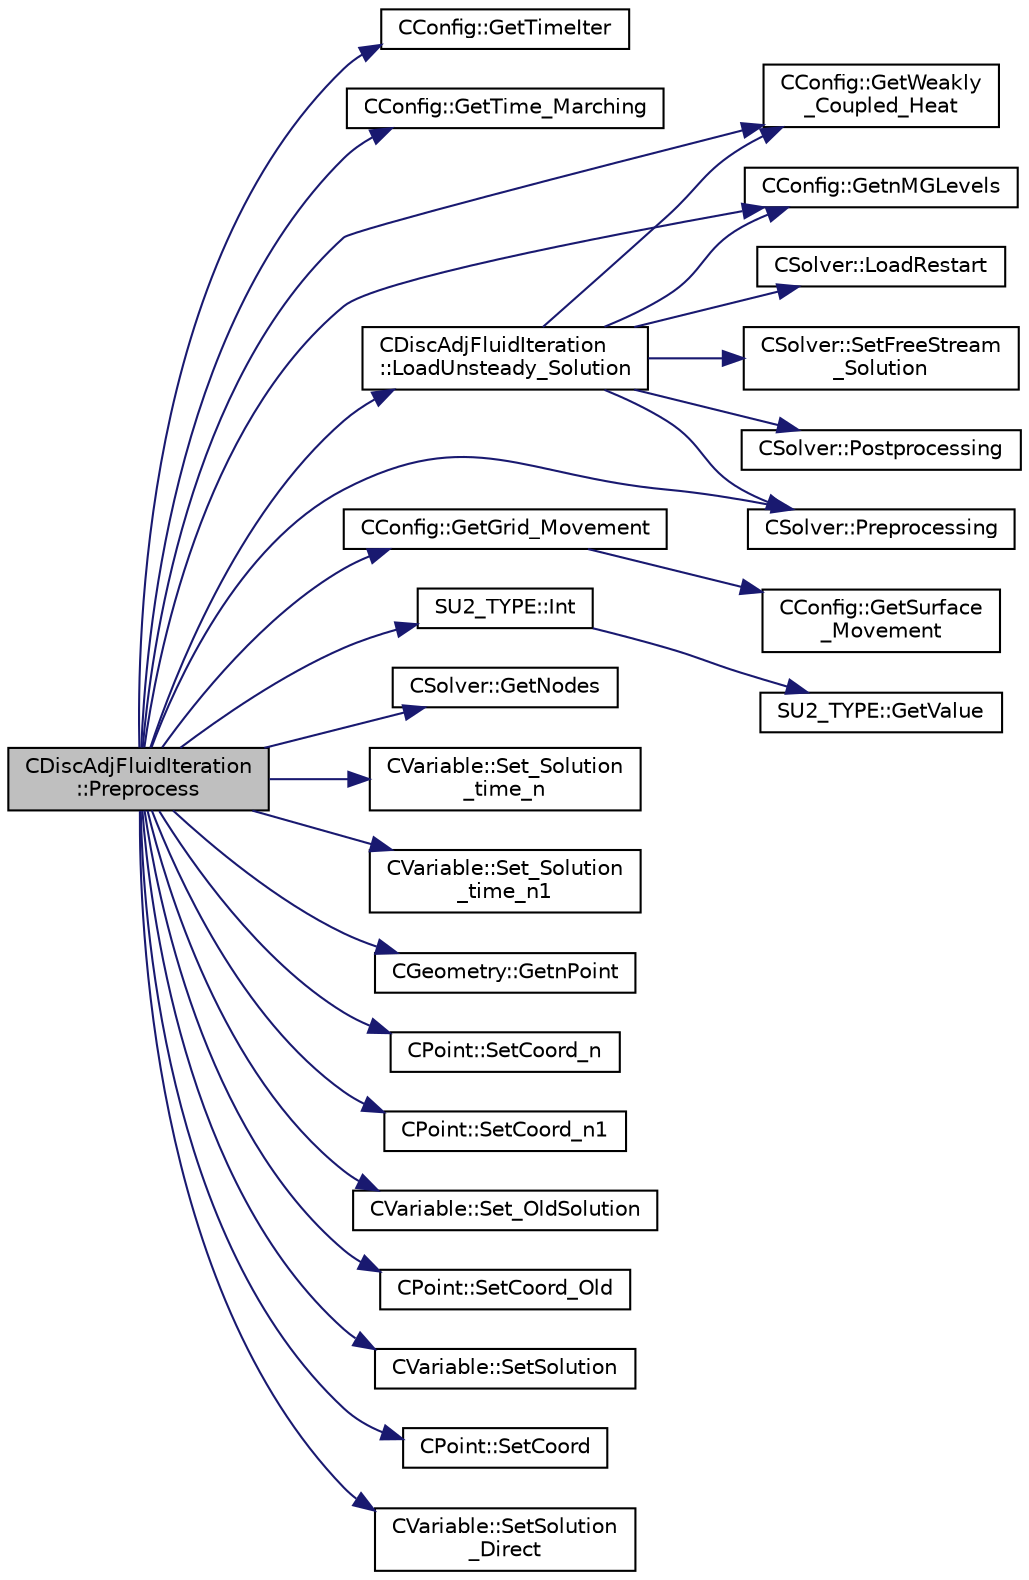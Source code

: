 digraph "CDiscAdjFluidIteration::Preprocess"
{
  edge [fontname="Helvetica",fontsize="10",labelfontname="Helvetica",labelfontsize="10"];
  node [fontname="Helvetica",fontsize="10",shape=record];
  rankdir="LR";
  Node93 [label="CDiscAdjFluidIteration\l::Preprocess",height=0.2,width=0.4,color="black", fillcolor="grey75", style="filled", fontcolor="black"];
  Node93 -> Node94 [color="midnightblue",fontsize="10",style="solid",fontname="Helvetica"];
  Node94 [label="CConfig::GetTimeIter",height=0.2,width=0.4,color="black", fillcolor="white", style="filled",URL="$class_c_config.html#aa659f28a1d71b0924944a9fb248e3d6e",tooltip="Get the current time iteration number. "];
  Node93 -> Node95 [color="midnightblue",fontsize="10",style="solid",fontname="Helvetica"];
  Node95 [label="CConfig::GetTime_Marching",height=0.2,width=0.4,color="black", fillcolor="white", style="filled",URL="$class_c_config.html#a864d499ce740184803607801c47abda7",tooltip="Provides information about the time integration, and change the write in the output files information..."];
  Node93 -> Node96 [color="midnightblue",fontsize="10",style="solid",fontname="Helvetica"];
  Node96 [label="CConfig::GetWeakly\l_Coupled_Heat",height=0.2,width=0.4,color="black", fillcolor="white", style="filled",URL="$class_c_config.html#adb13f6471b2c0bbef919ae9d8fe95f68",tooltip="Get the heat equation. "];
  Node93 -> Node97 [color="midnightblue",fontsize="10",style="solid",fontname="Helvetica"];
  Node97 [label="CConfig::GetGrid_Movement",height=0.2,width=0.4,color="black", fillcolor="white", style="filled",URL="$class_c_config.html#a65f49bf3888539804cc0ceac28a32923",tooltip="Get information about the grid movement. "];
  Node97 -> Node98 [color="midnightblue",fontsize="10",style="solid",fontname="Helvetica"];
  Node98 [label="CConfig::GetSurface\l_Movement",height=0.2,width=0.4,color="black", fillcolor="white", style="filled",URL="$class_c_config.html#a67dbc09d0ad95072023d7f356333d6c8",tooltip="Get information about deforming markers. "];
  Node93 -> Node99 [color="midnightblue",fontsize="10",style="solid",fontname="Helvetica"];
  Node99 [label="SU2_TYPE::Int",height=0.2,width=0.4,color="black", fillcolor="white", style="filled",URL="$namespace_s_u2___t_y_p_e.html#a6b48817766d8a6486caa2807a52f6bae",tooltip="Casts the primitive value to int (uses GetValue, already implemented for each type). "];
  Node99 -> Node100 [color="midnightblue",fontsize="10",style="solid",fontname="Helvetica"];
  Node100 [label="SU2_TYPE::GetValue",height=0.2,width=0.4,color="black", fillcolor="white", style="filled",URL="$namespace_s_u2___t_y_p_e.html#a0ed43473f5a450ce028d088427bf10cb",tooltip="Get the (primitive) value of the datatype (needs to be implemented for each new type). "];
  Node93 -> Node101 [color="midnightblue",fontsize="10",style="solid",fontname="Helvetica"];
  Node101 [label="CDiscAdjFluidIteration\l::LoadUnsteady_Solution",height=0.2,width=0.4,color="black", fillcolor="white", style="filled",URL="$class_c_disc_adj_fluid_iteration.html#a5ae45870d7f5905cd1025a92883d30f9",tooltip="load unsteady solution for unsteady problems "];
  Node101 -> Node96 [color="midnightblue",fontsize="10",style="solid",fontname="Helvetica"];
  Node101 -> Node102 [color="midnightblue",fontsize="10",style="solid",fontname="Helvetica"];
  Node102 [label="CSolver::LoadRestart",height=0.2,width=0.4,color="black", fillcolor="white", style="filled",URL="$class_c_solver.html#a61c87a4ff51926361e18797c49204e72",tooltip="A virtual member. "];
  Node101 -> Node103 [color="midnightblue",fontsize="10",style="solid",fontname="Helvetica"];
  Node103 [label="CConfig::GetnMGLevels",height=0.2,width=0.4,color="black", fillcolor="white", style="filled",URL="$class_c_config.html#aea7f78497a5cd863bd065391232329fd",tooltip="Get the number of multigrid levels. "];
  Node101 -> Node104 [color="midnightblue",fontsize="10",style="solid",fontname="Helvetica"];
  Node104 [label="CSolver::SetFreeStream\l_Solution",height=0.2,width=0.4,color="black", fillcolor="white", style="filled",URL="$class_c_solver.html#a4bc8bb39473a7a584e76067e86ed90d3",tooltip="A virtual member. "];
  Node101 -> Node105 [color="midnightblue",fontsize="10",style="solid",fontname="Helvetica"];
  Node105 [label="CSolver::Preprocessing",height=0.2,width=0.4,color="black", fillcolor="white", style="filled",URL="$class_c_solver.html#a5c530a5946aeeceb039c841115dd4b9b",tooltip="A virtual member. "];
  Node101 -> Node106 [color="midnightblue",fontsize="10",style="solid",fontname="Helvetica"];
  Node106 [label="CSolver::Postprocessing",height=0.2,width=0.4,color="black", fillcolor="white", style="filled",URL="$class_c_solver.html#a4417611bfa1a44467e40f47025e2a573",tooltip="A virtual member. "];
  Node93 -> Node103 [color="midnightblue",fontsize="10",style="solid",fontname="Helvetica"];
  Node93 -> Node107 [color="midnightblue",fontsize="10",style="solid",fontname="Helvetica"];
  Node107 [label="CSolver::GetNodes",height=0.2,width=0.4,color="black", fillcolor="white", style="filled",URL="$class_c_solver.html#af3198e52a2ea377bb765647b5e697197",tooltip="Allow outside access to the nodes of the solver, containing conservatives, primitives, etc. "];
  Node93 -> Node108 [color="midnightblue",fontsize="10",style="solid",fontname="Helvetica"];
  Node108 [label="CVariable::Set_Solution\l_time_n",height=0.2,width=0.4,color="black", fillcolor="white", style="filled",URL="$class_c_variable.html#abf55f051089ec13d9c0422ed3389a9dc",tooltip="Set the variable solution at time n. "];
  Node93 -> Node109 [color="midnightblue",fontsize="10",style="solid",fontname="Helvetica"];
  Node109 [label="CVariable::Set_Solution\l_time_n1",height=0.2,width=0.4,color="black", fillcolor="white", style="filled",URL="$class_c_variable.html#a527a337871bb37c3bb2df40c2b946884",tooltip="Set the variable solution at time n-1. "];
  Node93 -> Node110 [color="midnightblue",fontsize="10",style="solid",fontname="Helvetica"];
  Node110 [label="CGeometry::GetnPoint",height=0.2,width=0.4,color="black", fillcolor="white", style="filled",URL="$class_c_geometry.html#aa68b666b38f4d2c7021736ae86940f44",tooltip="Get number of points. "];
  Node93 -> Node111 [color="midnightblue",fontsize="10",style="solid",fontname="Helvetica"];
  Node111 [label="CPoint::SetCoord_n",height=0.2,width=0.4,color="black", fillcolor="white", style="filled",URL="$class_c_point.html#ac99bf9bb160e4f7bee37d7cc29d17b3c",tooltip="Set the coordinates of the control volume at time n to the ones in Coord. "];
  Node93 -> Node112 [color="midnightblue",fontsize="10",style="solid",fontname="Helvetica"];
  Node112 [label="CPoint::SetCoord_n1",height=0.2,width=0.4,color="black", fillcolor="white", style="filled",URL="$class_c_point.html#a2c58dcd1503e1157f5afc7c9200743eb",tooltip="Set the coordinates of the control volume at time n-1 to the ones in Coord_n. "];
  Node93 -> Node113 [color="midnightblue",fontsize="10",style="solid",fontname="Helvetica"];
  Node113 [label="CVariable::Set_OldSolution",height=0.2,width=0.4,color="black", fillcolor="white", style="filled",URL="$class_c_variable.html#af7ab5687fab17a8840ebcbf1f1927634",tooltip="Set old variables to the value of the current variables. "];
  Node93 -> Node114 [color="midnightblue",fontsize="10",style="solid",fontname="Helvetica"];
  Node114 [label="CPoint::SetCoord_Old",height=0.2,width=0.4,color="black", fillcolor="white", style="filled",URL="$class_c_point.html#adf2ad5a32dadb7d620d98434dfc3b930",tooltip="Set the value of the vector Coord_Old for implicit smoothing. "];
  Node93 -> Node115 [color="midnightblue",fontsize="10",style="solid",fontname="Helvetica"];
  Node115 [label="CVariable::SetSolution",height=0.2,width=0.4,color="black", fillcolor="white", style="filled",URL="$class_c_variable.html#a22fbbd7bc6491672843000644a05c6a5",tooltip="Set the value of the solution, all variables. "];
  Node93 -> Node116 [color="midnightblue",fontsize="10",style="solid",fontname="Helvetica"];
  Node116 [label="CPoint::SetCoord",height=0.2,width=0.4,color="black", fillcolor="white", style="filled",URL="$class_c_point.html#a65e00c853fad29849662f3a66d56f7e0",tooltip="Set the coordinates for the control volume. "];
  Node93 -> Node117 [color="midnightblue",fontsize="10",style="solid",fontname="Helvetica"];
  Node117 [label="CVariable::SetSolution\l_Direct",height=0.2,width=0.4,color="black", fillcolor="white", style="filled",URL="$class_c_variable.html#a9f3ef1f059e9a051019e34b2510e4873",tooltip="A virtual member. Set the direct solution for the adjoint solver. "];
  Node93 -> Node105 [color="midnightblue",fontsize="10",style="solid",fontname="Helvetica"];
}
